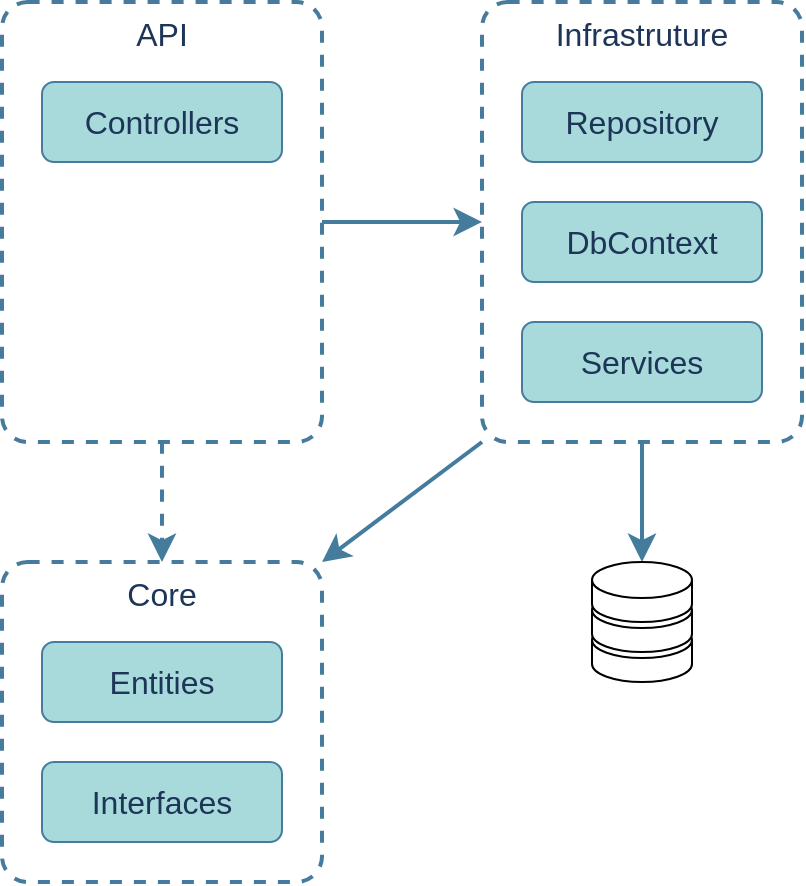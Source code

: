 <mxfile version="20.8.20" type="github" pages="2">
  <diagram id="rh9uED2C6iN6q8_sbf0T" name="Application Structure">
    <mxGraphModel dx="1052" dy="999" grid="1" gridSize="10" guides="1" tooltips="1" connect="1" arrows="1" fold="1" page="0" pageScale="1" pageWidth="1169" pageHeight="827" background="#ffffff" math="0" shadow="0">
      <root>
        <mxCell id="0" />
        <mxCell id="1" parent="0" />
        <mxCell id="08vS46HT0_k8TtftGop_-9" value="Controllers" style="whiteSpace=wrap;html=1;rounded=1;strokeColor=#457B9D;fontSize=16;fontColor=#1D3557;fillColor=#A8DADC;labelBackgroundColor=none;" vertex="1" parent="1">
          <mxGeometry x="200" y="-200" width="120" height="40" as="geometry" />
        </mxCell>
        <mxCell id="08vS46HT0_k8TtftGop_-81" value="Entities" style="whiteSpace=wrap;html=1;rounded=1;strokeColor=#457B9D;fontSize=16;fontColor=#1D3557;fillColor=#A8DADC;labelBackgroundColor=none;" vertex="1" parent="1">
          <mxGeometry x="200" y="80" width="120" height="40" as="geometry" />
        </mxCell>
        <mxCell id="08vS46HT0_k8TtftGop_-83" value="Interfaces" style="whiteSpace=wrap;html=1;rounded=1;strokeColor=#457B9D;fontSize=16;fontColor=#1D3557;fillColor=#A8DADC;labelBackgroundColor=none;" vertex="1" parent="1">
          <mxGeometry x="200" y="140" width="120" height="40" as="geometry" />
        </mxCell>
        <mxCell id="x6AV_Ln5FfAi30NymIgs-1" value="Repository" style="whiteSpace=wrap;html=1;rounded=1;strokeColor=#457B9D;fontSize=16;fontColor=#1D3557;fillColor=#A8DADC;labelBackgroundColor=none;" vertex="1" parent="1">
          <mxGeometry x="440" y="-200" width="120" height="40" as="geometry" />
        </mxCell>
        <mxCell id="x6AV_Ln5FfAi30NymIgs-6" value="DbContext" style="whiteSpace=wrap;html=1;rounded=1;strokeColor=#457B9D;fontSize=16;fontColor=#1D3557;fillColor=#A8DADC;labelBackgroundColor=none;" vertex="1" parent="1">
          <mxGeometry x="440" y="-140" width="120" height="40" as="geometry" />
        </mxCell>
        <mxCell id="x6AV_Ln5FfAi30NymIgs-7" value="Services" style="whiteSpace=wrap;html=1;rounded=1;strokeColor=#457B9D;fontSize=16;fontColor=#1D3557;fillColor=#A8DADC;labelBackgroundColor=none;" vertex="1" parent="1">
          <mxGeometry x="440" y="-80" width="120" height="40" as="geometry" />
        </mxCell>
        <mxCell id="x6AV_Ln5FfAi30NymIgs-55" style="edgeStyle=none;curved=1;rounded=0;orthogonalLoop=1;jettySize=auto;html=1;exitX=1;exitY=0.5;exitDx=0;exitDy=0;entryX=0;entryY=0.5;entryDx=0;entryDy=0;strokeColor=#457B9D;fontSize=12;fontColor=#1D3557;startSize=8;endSize=8;fillColor=#A8DADC;strokeWidth=2;" edge="1" parent="1" source="x6AV_Ln5FfAi30NymIgs-49" target="x6AV_Ln5FfAi30NymIgs-53">
          <mxGeometry relative="1" as="geometry" />
        </mxCell>
        <mxCell id="x6AV_Ln5FfAi30NymIgs-57" style="edgeStyle=none;curved=1;rounded=0;orthogonalLoop=1;jettySize=auto;html=1;exitX=0.5;exitY=1;exitDx=0;exitDy=0;entryX=0.5;entryY=0;entryDx=0;entryDy=0;strokeColor=#457B9D;fontSize=12;fontColor=#1D3557;startSize=8;endSize=8;fillColor=#A8DADC;dashed=1;strokeWidth=2;" edge="1" parent="1" source="x6AV_Ln5FfAi30NymIgs-49" target="x6AV_Ln5FfAi30NymIgs-54">
          <mxGeometry relative="1" as="geometry" />
        </mxCell>
        <mxCell id="x6AV_Ln5FfAi30NymIgs-49" value="API" style="rounded=1;whiteSpace=wrap;html=1;strokeColor=#457B9D;fontSize=16;fontColor=#1D3557;fillColor=none;dashed=1;strokeWidth=2;arcSize=8;verticalAlign=top;" vertex="1" parent="1">
          <mxGeometry x="180" y="-240" width="160" height="220" as="geometry" />
        </mxCell>
        <mxCell id="x6AV_Ln5FfAi30NymIgs-56" style="edgeStyle=none;curved=1;rounded=0;orthogonalLoop=1;jettySize=auto;html=1;exitX=0;exitY=1;exitDx=0;exitDy=0;entryX=1;entryY=0;entryDx=0;entryDy=0;strokeColor=#457B9D;fontSize=12;fontColor=#1D3557;startSize=8;endSize=8;fillColor=#A8DADC;strokeWidth=2;" edge="1" parent="1" source="x6AV_Ln5FfAi30NymIgs-53" target="x6AV_Ln5FfAi30NymIgs-54">
          <mxGeometry relative="1" as="geometry" />
        </mxCell>
        <mxCell id="x6AV_Ln5FfAi30NymIgs-67" style="edgeStyle=none;shape=connector;curved=1;rounded=0;orthogonalLoop=1;jettySize=auto;html=1;exitX=0.5;exitY=1;exitDx=0;exitDy=0;entryX=0.5;entryY=0;entryDx=0;entryDy=0;entryPerimeter=0;labelBackgroundColor=default;strokeColor=#457B9D;strokeWidth=2;fontFamily=Helvetica;fontSize=16;fontColor=#1D3557;endArrow=classic;startSize=8;endSize=8;fillColor=#A8DADC;" edge="1" parent="1" source="x6AV_Ln5FfAi30NymIgs-53" target="x6AV_Ln5FfAi30NymIgs-66">
          <mxGeometry relative="1" as="geometry" />
        </mxCell>
        <mxCell id="x6AV_Ln5FfAi30NymIgs-53" value="Infrastruture" style="rounded=1;whiteSpace=wrap;html=1;strokeColor=#457B9D;fontSize=16;fontColor=#1D3557;fillColor=none;dashed=1;strokeWidth=2;arcSize=8;verticalAlign=top;" vertex="1" parent="1">
          <mxGeometry x="420" y="-240" width="160" height="220" as="geometry" />
        </mxCell>
        <mxCell id="x6AV_Ln5FfAi30NymIgs-54" value="Core" style="rounded=1;whiteSpace=wrap;html=1;strokeColor=#457B9D;fontSize=16;fontColor=#1D3557;fillColor=none;dashed=1;strokeWidth=2;arcSize=8;verticalAlign=top;" vertex="1" parent="1">
          <mxGeometry x="180" y="40" width="160" height="160" as="geometry" />
        </mxCell>
        <mxCell id="x6AV_Ln5FfAi30NymIgs-66" value="" style="verticalAlign=top;verticalLabelPosition=bottom;labelPosition=center;align=center;html=1;outlineConnect=0;gradientDirection=north;strokeWidth=2;shape=mxgraph.networks.storage;rounded=0;fontFamily=Helvetica;fontSize=16;" vertex="1" parent="1">
          <mxGeometry x="475" y="40" width="50" height="60" as="geometry" />
        </mxCell>
      </root>
    </mxGraphModel>
  </diagram>
  <diagram id="9o0jcfdYwndxfgDY51XM" name="Repository Pattern">
    <mxGraphModel dx="1052" dy="599" grid="1" gridSize="10" guides="1" tooltips="1" connect="1" arrows="1" fold="1" page="0" pageScale="1" pageWidth="827" pageHeight="1169" background="#ffffff" math="0" shadow="0">
      <root>
        <mxCell id="0" />
        <mxCell id="1" parent="0" />
        <mxCell id="PvDwKxbtSyZXz8XWvXkw-1" value="Controller" style="rounded=1;whiteSpace=wrap;html=1;fillColor=#A8DADC;strokeColor=#457B9D;fontSize=14;fontStyle=1;labelBackgroundColor=none;fontColor=#1D3557;" parent="1" vertex="1">
          <mxGeometry x="280" y="120" width="120" height="40" as="geometry" />
        </mxCell>
        <mxCell id="PvDwKxbtSyZXz8XWvXkw-2" value="Repository" style="rounded=1;whiteSpace=wrap;html=1;fillColor=#A8DADC;strokeColor=#457B9D;fontSize=14;fontStyle=1;labelBackgroundColor=none;fontColor=#1D3557;" parent="1" vertex="1">
          <mxGeometry x="280" y="200" width="120" height="40" as="geometry" />
        </mxCell>
        <mxCell id="PvDwKxbtSyZXz8XWvXkw-3" value="DbContext" style="rounded=1;whiteSpace=wrap;html=1;fillColor=#A8DADC;strokeColor=#457B9D;fontSize=14;fontStyle=1;labelBackgroundColor=none;fontColor=#1D3557;" parent="1" vertex="1">
          <mxGeometry x="280" y="280" width="120" height="40" as="geometry" />
        </mxCell>
        <mxCell id="PvDwKxbtSyZXz8XWvXkw-6" value="IRepository" style="swimlane;fontStyle=0;childLayout=stackLayout;horizontal=1;startSize=26;fillColor=#A8DADC;horizontalStack=0;resizeParent=1;resizeParentMax=0;resizeLast=0;collapsible=1;marginBottom=0;strokeColor=#457B9D;labelBackgroundColor=none;fontColor=#1D3557;" parent="1" vertex="1">
          <mxGeometry x="40" y="181" width="140" height="78" as="geometry" />
        </mxCell>
        <mxCell id="PvDwKxbtSyZXz8XWvXkw-7" value="GetProducts()" style="text;strokeColor=none;fillColor=none;align=left;verticalAlign=top;spacingLeft=4;spacingRight=4;overflow=hidden;rotatable=0;points=[[0,0.5],[1,0.5]];portConstraint=eastwest;labelBackgroundColor=none;fontColor=#1D3557;" parent="PvDwKxbtSyZXz8XWvXkw-6" vertex="1">
          <mxGeometry y="26" width="140" height="26" as="geometry" />
        </mxCell>
        <mxCell id="PvDwKxbtSyZXz8XWvXkw-8" value="GetProduct(int id)" style="text;strokeColor=none;fillColor=none;align=left;verticalAlign=top;spacingLeft=4;spacingRight=4;overflow=hidden;rotatable=0;points=[[0,0.5],[1,0.5]];portConstraint=eastwest;labelBackgroundColor=none;fontColor=#1D3557;" parent="PvDwKxbtSyZXz8XWvXkw-6" vertex="1">
          <mxGeometry y="52" width="140" height="26" as="geometry" />
        </mxCell>
        <mxCell id="PvDwKxbtSyZXz8XWvXkw-10" value="" style="html=1;shadow=0;dashed=0;align=center;verticalAlign=middle;shape=mxgraph.arrows2.bendArrow;dy=3.9;dx=14.4;notch=0;arrowHead=23.4;rounded=1;labelBackgroundColor=none;fillColor=#A8DADC;strokeColor=#457B9D;fontColor=#1D3557;" parent="1" vertex="1">
          <mxGeometry x="110" y="130" width="160" height="40" as="geometry" />
        </mxCell>
        <mxCell id="PvDwKxbtSyZXz8XWvXkw-11" value="" style="html=1;shadow=0;dashed=0;align=center;verticalAlign=middle;shape=mxgraph.arrows2.uTurnArrow;dy=4.23;arrowHead=22.87;dx2=12.97;rounded=1;labelBackgroundColor=none;fillColor=#A8DADC;strokeColor=#457B9D;fontColor=#1D3557;" parent="1" vertex="1">
          <mxGeometry x="211" y="210" width="59" height="94" as="geometry" />
        </mxCell>
        <mxCell id="PvDwKxbtSyZXz8XWvXkw-16" value="" style="edgeStyle=orthogonalEdgeStyle;rounded=0;orthogonalLoop=1;jettySize=auto;html=1;fontSize=10;labelBackgroundColor=none;strokeColor=#457B9D;fontColor=default;" parent="1" source="PvDwKxbtSyZXz8XWvXkw-12" target="PvDwKxbtSyZXz8XWvXkw-13" edge="1">
          <mxGeometry relative="1" as="geometry" />
        </mxCell>
        <mxCell id="PvDwKxbtSyZXz8XWvXkw-12" value="GetProducts()" style="rounded=0;whiteSpace=wrap;html=1;fontSize=10;labelBackgroundColor=none;fillColor=none;strokeColor=#457B9D;fontColor=#1D3557;" parent="1" vertex="1">
          <mxGeometry x="440" y="120" width="160" height="40" as="geometry" />
        </mxCell>
        <mxCell id="PvDwKxbtSyZXz8XWvXkw-17" value="" style="edgeStyle=orthogonalEdgeStyle;rounded=0;orthogonalLoop=1;jettySize=auto;html=1;fontSize=10;labelBackgroundColor=none;strokeColor=#457B9D;fontColor=default;" parent="1" source="PvDwKxbtSyZXz8XWvXkw-13" target="PvDwKxbtSyZXz8XWvXkw-14" edge="1">
          <mxGeometry relative="1" as="geometry" />
        </mxCell>
        <mxCell id="PvDwKxbtSyZXz8XWvXkw-19" style="edgeStyle=orthogonalEdgeStyle;rounded=0;orthogonalLoop=1;jettySize=auto;html=1;exitX=1;exitY=0.25;exitDx=0;exitDy=0;entryX=1;entryY=0.5;entryDx=0;entryDy=0;fontSize=10;labelBackgroundColor=none;strokeColor=#457B9D;fontColor=default;" parent="1" source="PvDwKxbtSyZXz8XWvXkw-13" target="PvDwKxbtSyZXz8XWvXkw-12" edge="1">
          <mxGeometry relative="1" as="geometry" />
        </mxCell>
        <mxCell id="PvDwKxbtSyZXz8XWvXkw-13" value="_context.Products.ToList()" style="rounded=0;whiteSpace=wrap;html=1;fontSize=10;labelBackgroundColor=none;fillColor=none;strokeColor=#457B9D;fontColor=#1D3557;" parent="1" vertex="1">
          <mxGeometry x="440" y="200" width="160" height="40" as="geometry" />
        </mxCell>
        <mxCell id="PvDwKxbtSyZXz8XWvXkw-18" style="edgeStyle=orthogonalEdgeStyle;rounded=0;orthogonalLoop=1;jettySize=auto;html=1;entryX=1;entryY=0.75;entryDx=0;entryDy=0;fontSize=10;exitX=1;exitY=0.5;exitDx=0;exitDy=0;labelBackgroundColor=none;strokeColor=#457B9D;fontColor=default;" parent="1" source="PvDwKxbtSyZXz8XWvXkw-14" target="PvDwKxbtSyZXz8XWvXkw-13" edge="1">
          <mxGeometry relative="1" as="geometry" />
        </mxCell>
        <mxCell id="PvDwKxbtSyZXz8XWvXkw-14" value="SELECT * FROM PRODUCTS" style="rounded=0;whiteSpace=wrap;html=1;fontSize=10;labelBackgroundColor=none;fillColor=none;strokeColor=#457B9D;fontColor=#1D3557;" parent="1" vertex="1">
          <mxGeometry x="440" y="280" width="160" height="40" as="geometry" />
        </mxCell>
      </root>
    </mxGraphModel>
  </diagram>
</mxfile>
